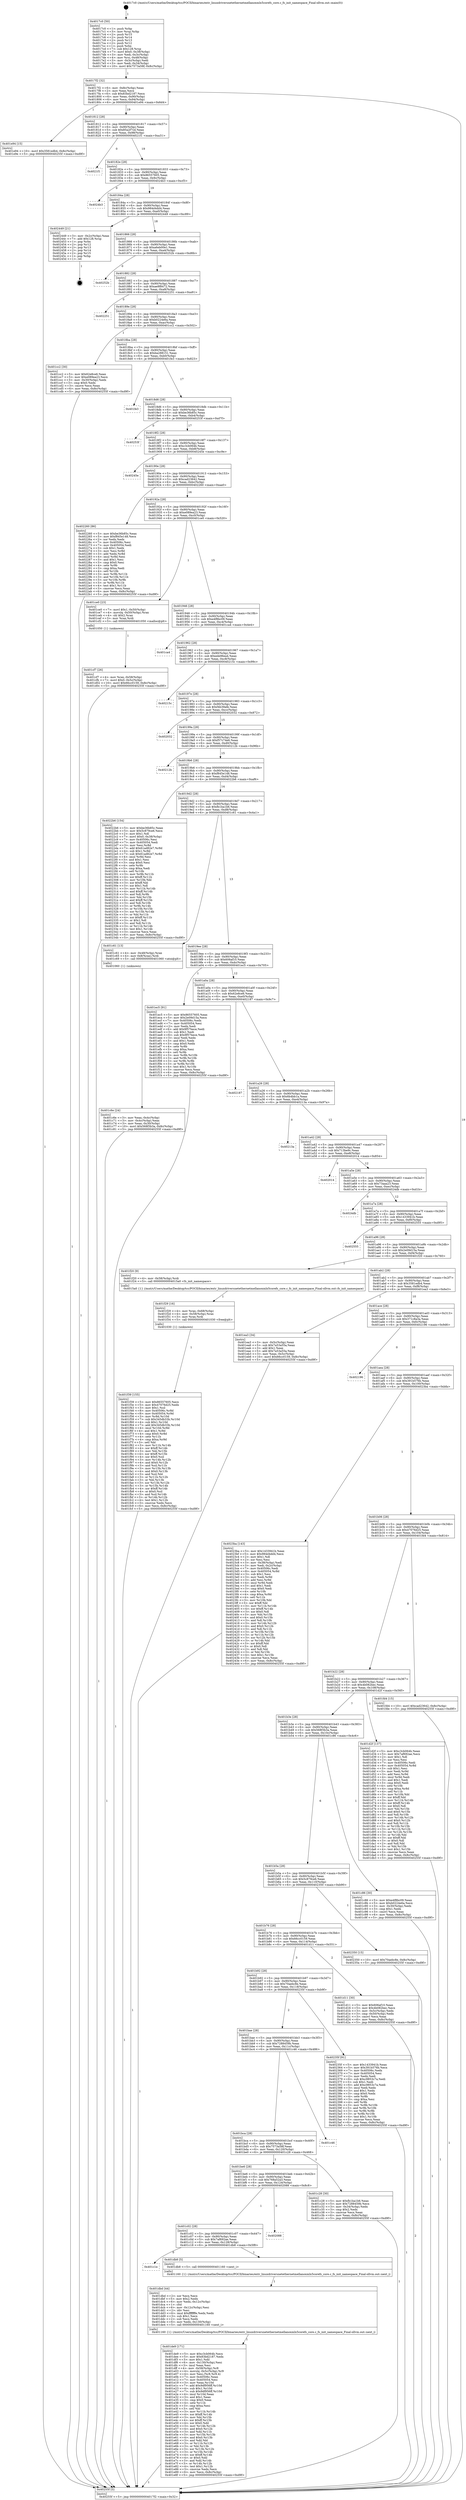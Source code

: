 digraph "0x4017c0" {
  label = "0x4017c0 (/mnt/c/Users/mathe/Desktop/tcc/POCII/binaries/extr_linuxdriversnetethernetmellanoxmlx5corefs_core.c_fs_init_namespace_Final-ollvm.out::main(0))"
  labelloc = "t"
  node[shape=record]

  Entry [label="",width=0.3,height=0.3,shape=circle,fillcolor=black,style=filled]
  "0x4017f2" [label="{
     0x4017f2 [32]\l
     | [instrs]\l
     &nbsp;&nbsp;0x4017f2 \<+6\>: mov -0x8c(%rbp),%eax\l
     &nbsp;&nbsp;0x4017f8 \<+2\>: mov %eax,%ecx\l
     &nbsp;&nbsp;0x4017fa \<+6\>: sub $0x83bd2187,%ecx\l
     &nbsp;&nbsp;0x401800 \<+6\>: mov %eax,-0x90(%rbp)\l
     &nbsp;&nbsp;0x401806 \<+6\>: mov %ecx,-0x94(%rbp)\l
     &nbsp;&nbsp;0x40180c \<+6\>: je 0000000000401e94 \<main+0x6d4\>\l
  }"]
  "0x401e94" [label="{
     0x401e94 [15]\l
     | [instrs]\l
     &nbsp;&nbsp;0x401e94 \<+10\>: movl $0x3581edb4,-0x8c(%rbp)\l
     &nbsp;&nbsp;0x401e9e \<+5\>: jmp 000000000040255f \<main+0xd9f\>\l
  }"]
  "0x401812" [label="{
     0x401812 [28]\l
     | [instrs]\l
     &nbsp;&nbsp;0x401812 \<+5\>: jmp 0000000000401817 \<main+0x57\>\l
     &nbsp;&nbsp;0x401817 \<+6\>: mov -0x90(%rbp),%eax\l
     &nbsp;&nbsp;0x40181d \<+5\>: sub $0x85a2f7cd,%eax\l
     &nbsp;&nbsp;0x401822 \<+6\>: mov %eax,-0x98(%rbp)\l
     &nbsp;&nbsp;0x401828 \<+6\>: je 00000000004021f1 \<main+0xa31\>\l
  }"]
  Exit [label="",width=0.3,height=0.3,shape=circle,fillcolor=black,style=filled,peripheries=2]
  "0x4021f1" [label="{
     0x4021f1\l
  }", style=dashed]
  "0x40182e" [label="{
     0x40182e [28]\l
     | [instrs]\l
     &nbsp;&nbsp;0x40182e \<+5\>: jmp 0000000000401833 \<main+0x73\>\l
     &nbsp;&nbsp;0x401833 \<+6\>: mov -0x90(%rbp),%eax\l
     &nbsp;&nbsp;0x401839 \<+5\>: sub $0x86557605,%eax\l
     &nbsp;&nbsp;0x40183e \<+6\>: mov %eax,-0x9c(%rbp)\l
     &nbsp;&nbsp;0x401844 \<+6\>: je 00000000004024b3 \<main+0xcf3\>\l
  }"]
  "0x401f39" [label="{
     0x401f39 [155]\l
     | [instrs]\l
     &nbsp;&nbsp;0x401f39 \<+5\>: mov $0x86557605,%ecx\l
     &nbsp;&nbsp;0x401f3e \<+5\>: mov $0x47076d25,%edx\l
     &nbsp;&nbsp;0x401f43 \<+3\>: mov $0x1,%sil\l
     &nbsp;&nbsp;0x401f46 \<+8\>: mov 0x40506c,%r8d\l
     &nbsp;&nbsp;0x401f4e \<+8\>: mov 0x405054,%r9d\l
     &nbsp;&nbsp;0x401f56 \<+3\>: mov %r8d,%r10d\l
     &nbsp;&nbsp;0x401f59 \<+7\>: sub $0x345db33b,%r10d\l
     &nbsp;&nbsp;0x401f60 \<+4\>: sub $0x1,%r10d\l
     &nbsp;&nbsp;0x401f64 \<+7\>: add $0x345db33b,%r10d\l
     &nbsp;&nbsp;0x401f6b \<+4\>: imul %r10d,%r8d\l
     &nbsp;&nbsp;0x401f6f \<+4\>: and $0x1,%r8d\l
     &nbsp;&nbsp;0x401f73 \<+4\>: cmp $0x0,%r8d\l
     &nbsp;&nbsp;0x401f77 \<+4\>: sete %r11b\l
     &nbsp;&nbsp;0x401f7b \<+4\>: cmp $0xa,%r9d\l
     &nbsp;&nbsp;0x401f7f \<+3\>: setl %bl\l
     &nbsp;&nbsp;0x401f82 \<+3\>: mov %r11b,%r14b\l
     &nbsp;&nbsp;0x401f85 \<+4\>: xor $0xff,%r14b\l
     &nbsp;&nbsp;0x401f89 \<+3\>: mov %bl,%r15b\l
     &nbsp;&nbsp;0x401f8c \<+4\>: xor $0xff,%r15b\l
     &nbsp;&nbsp;0x401f90 \<+4\>: xor $0x0,%sil\l
     &nbsp;&nbsp;0x401f94 \<+3\>: mov %r14b,%r12b\l
     &nbsp;&nbsp;0x401f97 \<+4\>: and $0x0,%r12b\l
     &nbsp;&nbsp;0x401f9b \<+3\>: and %sil,%r11b\l
     &nbsp;&nbsp;0x401f9e \<+3\>: mov %r15b,%r13b\l
     &nbsp;&nbsp;0x401fa1 \<+4\>: and $0x0,%r13b\l
     &nbsp;&nbsp;0x401fa5 \<+3\>: and %sil,%bl\l
     &nbsp;&nbsp;0x401fa8 \<+3\>: or %r11b,%r12b\l
     &nbsp;&nbsp;0x401fab \<+3\>: or %bl,%r13b\l
     &nbsp;&nbsp;0x401fae \<+3\>: xor %r13b,%r12b\l
     &nbsp;&nbsp;0x401fb1 \<+3\>: or %r15b,%r14b\l
     &nbsp;&nbsp;0x401fb4 \<+4\>: xor $0xff,%r14b\l
     &nbsp;&nbsp;0x401fb8 \<+4\>: or $0x0,%sil\l
     &nbsp;&nbsp;0x401fbc \<+3\>: and %sil,%r14b\l
     &nbsp;&nbsp;0x401fbf \<+3\>: or %r14b,%r12b\l
     &nbsp;&nbsp;0x401fc2 \<+4\>: test $0x1,%r12b\l
     &nbsp;&nbsp;0x401fc6 \<+3\>: cmovne %edx,%ecx\l
     &nbsp;&nbsp;0x401fc9 \<+6\>: mov %ecx,-0x8c(%rbp)\l
     &nbsp;&nbsp;0x401fcf \<+5\>: jmp 000000000040255f \<main+0xd9f\>\l
  }"]
  "0x4024b3" [label="{
     0x4024b3\l
  }", style=dashed]
  "0x40184a" [label="{
     0x40184a [28]\l
     | [instrs]\l
     &nbsp;&nbsp;0x40184a \<+5\>: jmp 000000000040184f \<main+0x8f\>\l
     &nbsp;&nbsp;0x40184f \<+6\>: mov -0x90(%rbp),%eax\l
     &nbsp;&nbsp;0x401855 \<+5\>: sub $0x984d4dd4,%eax\l
     &nbsp;&nbsp;0x40185a \<+6\>: mov %eax,-0xa0(%rbp)\l
     &nbsp;&nbsp;0x401860 \<+6\>: je 0000000000402449 \<main+0xc89\>\l
  }"]
  "0x401f29" [label="{
     0x401f29 [16]\l
     | [instrs]\l
     &nbsp;&nbsp;0x401f29 \<+4\>: mov %rax,-0x68(%rbp)\l
     &nbsp;&nbsp;0x401f2d \<+4\>: mov -0x58(%rbp),%rax\l
     &nbsp;&nbsp;0x401f31 \<+3\>: mov %rax,%rdi\l
     &nbsp;&nbsp;0x401f34 \<+5\>: call 0000000000401030 \<free@plt\>\l
     | [calls]\l
     &nbsp;&nbsp;0x401030 \{1\} (unknown)\l
  }"]
  "0x402449" [label="{
     0x402449 [21]\l
     | [instrs]\l
     &nbsp;&nbsp;0x402449 \<+3\>: mov -0x2c(%rbp),%eax\l
     &nbsp;&nbsp;0x40244c \<+7\>: add $0x128,%rsp\l
     &nbsp;&nbsp;0x402453 \<+1\>: pop %rbx\l
     &nbsp;&nbsp;0x402454 \<+2\>: pop %r12\l
     &nbsp;&nbsp;0x402456 \<+2\>: pop %r13\l
     &nbsp;&nbsp;0x402458 \<+2\>: pop %r14\l
     &nbsp;&nbsp;0x40245a \<+2\>: pop %r15\l
     &nbsp;&nbsp;0x40245c \<+1\>: pop %rbp\l
     &nbsp;&nbsp;0x40245d \<+1\>: ret\l
  }"]
  "0x401866" [label="{
     0x401866 [28]\l
     | [instrs]\l
     &nbsp;&nbsp;0x401866 \<+5\>: jmp 000000000040186b \<main+0xab\>\l
     &nbsp;&nbsp;0x40186b \<+6\>: mov -0x90(%rbp),%eax\l
     &nbsp;&nbsp;0x401871 \<+5\>: sub $0xa6eb00e1,%eax\l
     &nbsp;&nbsp;0x401876 \<+6\>: mov %eax,-0xa4(%rbp)\l
     &nbsp;&nbsp;0x40187c \<+6\>: je 000000000040252b \<main+0xd6b\>\l
  }"]
  "0x401de9" [label="{
     0x401de9 [171]\l
     | [instrs]\l
     &nbsp;&nbsp;0x401de9 \<+5\>: mov $0xc3cb064b,%ecx\l
     &nbsp;&nbsp;0x401dee \<+5\>: mov $0x83bd2187,%edx\l
     &nbsp;&nbsp;0x401df3 \<+3\>: mov $0x1,%dil\l
     &nbsp;&nbsp;0x401df6 \<+6\>: mov -0x130(%rbp),%esi\l
     &nbsp;&nbsp;0x401dfc \<+3\>: imul %eax,%esi\l
     &nbsp;&nbsp;0x401dff \<+4\>: mov -0x58(%rbp),%r8\l
     &nbsp;&nbsp;0x401e03 \<+4\>: movslq -0x5c(%rbp),%r9\l
     &nbsp;&nbsp;0x401e07 \<+4\>: mov %esi,(%r8,%r9,4)\l
     &nbsp;&nbsp;0x401e0b \<+7\>: mov 0x40506c,%eax\l
     &nbsp;&nbsp;0x401e12 \<+7\>: mov 0x405054,%esi\l
     &nbsp;&nbsp;0x401e19 \<+3\>: mov %eax,%r10d\l
     &nbsp;&nbsp;0x401e1c \<+7\>: add $0x9df956ff,%r10d\l
     &nbsp;&nbsp;0x401e23 \<+4\>: sub $0x1,%r10d\l
     &nbsp;&nbsp;0x401e27 \<+7\>: sub $0x9df956ff,%r10d\l
     &nbsp;&nbsp;0x401e2e \<+4\>: imul %r10d,%eax\l
     &nbsp;&nbsp;0x401e32 \<+3\>: and $0x1,%eax\l
     &nbsp;&nbsp;0x401e35 \<+3\>: cmp $0x0,%eax\l
     &nbsp;&nbsp;0x401e38 \<+4\>: sete %r11b\l
     &nbsp;&nbsp;0x401e3c \<+3\>: cmp $0xa,%esi\l
     &nbsp;&nbsp;0x401e3f \<+3\>: setl %bl\l
     &nbsp;&nbsp;0x401e42 \<+3\>: mov %r11b,%r14b\l
     &nbsp;&nbsp;0x401e45 \<+4\>: xor $0xff,%r14b\l
     &nbsp;&nbsp;0x401e49 \<+3\>: mov %bl,%r15b\l
     &nbsp;&nbsp;0x401e4c \<+4\>: xor $0xff,%r15b\l
     &nbsp;&nbsp;0x401e50 \<+4\>: xor $0x0,%dil\l
     &nbsp;&nbsp;0x401e54 \<+3\>: mov %r14b,%r12b\l
     &nbsp;&nbsp;0x401e57 \<+4\>: and $0x0,%r12b\l
     &nbsp;&nbsp;0x401e5b \<+3\>: and %dil,%r11b\l
     &nbsp;&nbsp;0x401e5e \<+3\>: mov %r15b,%r13b\l
     &nbsp;&nbsp;0x401e61 \<+4\>: and $0x0,%r13b\l
     &nbsp;&nbsp;0x401e65 \<+3\>: and %dil,%bl\l
     &nbsp;&nbsp;0x401e68 \<+3\>: or %r11b,%r12b\l
     &nbsp;&nbsp;0x401e6b \<+3\>: or %bl,%r13b\l
     &nbsp;&nbsp;0x401e6e \<+3\>: xor %r13b,%r12b\l
     &nbsp;&nbsp;0x401e71 \<+3\>: or %r15b,%r14b\l
     &nbsp;&nbsp;0x401e74 \<+4\>: xor $0xff,%r14b\l
     &nbsp;&nbsp;0x401e78 \<+4\>: or $0x0,%dil\l
     &nbsp;&nbsp;0x401e7c \<+3\>: and %dil,%r14b\l
     &nbsp;&nbsp;0x401e7f \<+3\>: or %r14b,%r12b\l
     &nbsp;&nbsp;0x401e82 \<+4\>: test $0x1,%r12b\l
     &nbsp;&nbsp;0x401e86 \<+3\>: cmovne %edx,%ecx\l
     &nbsp;&nbsp;0x401e89 \<+6\>: mov %ecx,-0x8c(%rbp)\l
     &nbsp;&nbsp;0x401e8f \<+5\>: jmp 000000000040255f \<main+0xd9f\>\l
  }"]
  "0x40252b" [label="{
     0x40252b\l
  }", style=dashed]
  "0x401882" [label="{
     0x401882 [28]\l
     | [instrs]\l
     &nbsp;&nbsp;0x401882 \<+5\>: jmp 0000000000401887 \<main+0xc7\>\l
     &nbsp;&nbsp;0x401887 \<+6\>: mov -0x90(%rbp),%eax\l
     &nbsp;&nbsp;0x40188d \<+5\>: sub $0xae9f8472,%eax\l
     &nbsp;&nbsp;0x401892 \<+6\>: mov %eax,-0xa8(%rbp)\l
     &nbsp;&nbsp;0x401898 \<+6\>: je 0000000000402251 \<main+0xa91\>\l
  }"]
  "0x401dbd" [label="{
     0x401dbd [44]\l
     | [instrs]\l
     &nbsp;&nbsp;0x401dbd \<+2\>: xor %ecx,%ecx\l
     &nbsp;&nbsp;0x401dbf \<+5\>: mov $0x2,%edx\l
     &nbsp;&nbsp;0x401dc4 \<+6\>: mov %edx,-0x12c(%rbp)\l
     &nbsp;&nbsp;0x401dca \<+1\>: cltd\l
     &nbsp;&nbsp;0x401dcb \<+6\>: mov -0x12c(%rbp),%esi\l
     &nbsp;&nbsp;0x401dd1 \<+2\>: idiv %esi\l
     &nbsp;&nbsp;0x401dd3 \<+6\>: imul $0xfffffffe,%edx,%edx\l
     &nbsp;&nbsp;0x401dd9 \<+3\>: sub $0x1,%ecx\l
     &nbsp;&nbsp;0x401ddc \<+2\>: sub %ecx,%edx\l
     &nbsp;&nbsp;0x401dde \<+6\>: mov %edx,-0x130(%rbp)\l
     &nbsp;&nbsp;0x401de4 \<+5\>: call 0000000000401160 \<next_i\>\l
     | [calls]\l
     &nbsp;&nbsp;0x401160 \{1\} (/mnt/c/Users/mathe/Desktop/tcc/POCII/binaries/extr_linuxdriversnetethernetmellanoxmlx5corefs_core.c_fs_init_namespace_Final-ollvm.out::next_i)\l
  }"]
  "0x402251" [label="{
     0x402251\l
  }", style=dashed]
  "0x40189e" [label="{
     0x40189e [28]\l
     | [instrs]\l
     &nbsp;&nbsp;0x40189e \<+5\>: jmp 00000000004018a3 \<main+0xe3\>\l
     &nbsp;&nbsp;0x4018a3 \<+6\>: mov -0x90(%rbp),%eax\l
     &nbsp;&nbsp;0x4018a9 \<+5\>: sub $0xb0224e6a,%eax\l
     &nbsp;&nbsp;0x4018ae \<+6\>: mov %eax,-0xac(%rbp)\l
     &nbsp;&nbsp;0x4018b4 \<+6\>: je 0000000000401cc2 \<main+0x502\>\l
  }"]
  "0x401c1e" [label="{
     0x401c1e\l
  }", style=dashed]
  "0x401cc2" [label="{
     0x401cc2 [30]\l
     | [instrs]\l
     &nbsp;&nbsp;0x401cc2 \<+5\>: mov $0x62e8ce6,%eax\l
     &nbsp;&nbsp;0x401cc7 \<+5\>: mov $0xe089ea23,%ecx\l
     &nbsp;&nbsp;0x401ccc \<+3\>: mov -0x30(%rbp),%edx\l
     &nbsp;&nbsp;0x401ccf \<+3\>: cmp $0x0,%edx\l
     &nbsp;&nbsp;0x401cd2 \<+3\>: cmove %ecx,%eax\l
     &nbsp;&nbsp;0x401cd5 \<+6\>: mov %eax,-0x8c(%rbp)\l
     &nbsp;&nbsp;0x401cdb \<+5\>: jmp 000000000040255f \<main+0xd9f\>\l
  }"]
  "0x4018ba" [label="{
     0x4018ba [28]\l
     | [instrs]\l
     &nbsp;&nbsp;0x4018ba \<+5\>: jmp 00000000004018bf \<main+0xff\>\l
     &nbsp;&nbsp;0x4018bf \<+6\>: mov -0x90(%rbp),%eax\l
     &nbsp;&nbsp;0x4018c5 \<+5\>: sub $0xba288151,%eax\l
     &nbsp;&nbsp;0x4018ca \<+6\>: mov %eax,-0xb0(%rbp)\l
     &nbsp;&nbsp;0x4018d0 \<+6\>: je 0000000000401fe3 \<main+0x823\>\l
  }"]
  "0x401db8" [label="{
     0x401db8 [5]\l
     | [instrs]\l
     &nbsp;&nbsp;0x401db8 \<+5\>: call 0000000000401160 \<next_i\>\l
     | [calls]\l
     &nbsp;&nbsp;0x401160 \{1\} (/mnt/c/Users/mathe/Desktop/tcc/POCII/binaries/extr_linuxdriversnetethernetmellanoxmlx5corefs_core.c_fs_init_namespace_Final-ollvm.out::next_i)\l
  }"]
  "0x401fe3" [label="{
     0x401fe3\l
  }", style=dashed]
  "0x4018d6" [label="{
     0x4018d6 [28]\l
     | [instrs]\l
     &nbsp;&nbsp;0x4018d6 \<+5\>: jmp 00000000004018db \<main+0x11b\>\l
     &nbsp;&nbsp;0x4018db \<+6\>: mov -0x90(%rbp),%eax\l
     &nbsp;&nbsp;0x4018e1 \<+5\>: sub $0xbe36b85c,%eax\l
     &nbsp;&nbsp;0x4018e6 \<+6\>: mov %eax,-0xb4(%rbp)\l
     &nbsp;&nbsp;0x4018ec \<+6\>: je 000000000040253f \<main+0xd7f\>\l
  }"]
  "0x401c02" [label="{
     0x401c02 [28]\l
     | [instrs]\l
     &nbsp;&nbsp;0x401c02 \<+5\>: jmp 0000000000401c07 \<main+0x447\>\l
     &nbsp;&nbsp;0x401c07 \<+6\>: mov -0x90(%rbp),%eax\l
     &nbsp;&nbsp;0x401c0d \<+5\>: sub $0x7af692ae,%eax\l
     &nbsp;&nbsp;0x401c12 \<+6\>: mov %eax,-0x128(%rbp)\l
     &nbsp;&nbsp;0x401c18 \<+6\>: je 0000000000401db8 \<main+0x5f8\>\l
  }"]
  "0x40253f" [label="{
     0x40253f\l
  }", style=dashed]
  "0x4018f2" [label="{
     0x4018f2 [28]\l
     | [instrs]\l
     &nbsp;&nbsp;0x4018f2 \<+5\>: jmp 00000000004018f7 \<main+0x137\>\l
     &nbsp;&nbsp;0x4018f7 \<+6\>: mov -0x90(%rbp),%eax\l
     &nbsp;&nbsp;0x4018fd \<+5\>: sub $0xc3cb064b,%eax\l
     &nbsp;&nbsp;0x401902 \<+6\>: mov %eax,-0xb8(%rbp)\l
     &nbsp;&nbsp;0x401908 \<+6\>: je 000000000040245e \<main+0xc9e\>\l
  }"]
  "0x402088" [label="{
     0x402088\l
  }", style=dashed]
  "0x40245e" [label="{
     0x40245e\l
  }", style=dashed]
  "0x40190e" [label="{
     0x40190e [28]\l
     | [instrs]\l
     &nbsp;&nbsp;0x40190e \<+5\>: jmp 0000000000401913 \<main+0x153\>\l
     &nbsp;&nbsp;0x401913 \<+6\>: mov -0x90(%rbp),%eax\l
     &nbsp;&nbsp;0x401919 \<+5\>: sub $0xcad23642,%eax\l
     &nbsp;&nbsp;0x40191e \<+6\>: mov %eax,-0xbc(%rbp)\l
     &nbsp;&nbsp;0x401924 \<+6\>: je 0000000000402260 \<main+0xaa0\>\l
  }"]
  "0x401cf7" [label="{
     0x401cf7 [26]\l
     | [instrs]\l
     &nbsp;&nbsp;0x401cf7 \<+4\>: mov %rax,-0x58(%rbp)\l
     &nbsp;&nbsp;0x401cfb \<+7\>: movl $0x0,-0x5c(%rbp)\l
     &nbsp;&nbsp;0x401d02 \<+10\>: movl $0x66cc0159,-0x8c(%rbp)\l
     &nbsp;&nbsp;0x401d0c \<+5\>: jmp 000000000040255f \<main+0xd9f\>\l
  }"]
  "0x402260" [label="{
     0x402260 [86]\l
     | [instrs]\l
     &nbsp;&nbsp;0x402260 \<+5\>: mov $0xbe36b85c,%eax\l
     &nbsp;&nbsp;0x402265 \<+5\>: mov $0xf845e148,%ecx\l
     &nbsp;&nbsp;0x40226a \<+2\>: xor %edx,%edx\l
     &nbsp;&nbsp;0x40226c \<+7\>: mov 0x40506c,%esi\l
     &nbsp;&nbsp;0x402273 \<+7\>: mov 0x405054,%edi\l
     &nbsp;&nbsp;0x40227a \<+3\>: sub $0x1,%edx\l
     &nbsp;&nbsp;0x40227d \<+3\>: mov %esi,%r8d\l
     &nbsp;&nbsp;0x402280 \<+3\>: add %edx,%r8d\l
     &nbsp;&nbsp;0x402283 \<+4\>: imul %r8d,%esi\l
     &nbsp;&nbsp;0x402287 \<+3\>: and $0x1,%esi\l
     &nbsp;&nbsp;0x40228a \<+3\>: cmp $0x0,%esi\l
     &nbsp;&nbsp;0x40228d \<+4\>: sete %r9b\l
     &nbsp;&nbsp;0x402291 \<+3\>: cmp $0xa,%edi\l
     &nbsp;&nbsp;0x402294 \<+4\>: setl %r10b\l
     &nbsp;&nbsp;0x402298 \<+3\>: mov %r9b,%r11b\l
     &nbsp;&nbsp;0x40229b \<+3\>: and %r10b,%r11b\l
     &nbsp;&nbsp;0x40229e \<+3\>: xor %r10b,%r9b\l
     &nbsp;&nbsp;0x4022a1 \<+3\>: or %r9b,%r11b\l
     &nbsp;&nbsp;0x4022a4 \<+4\>: test $0x1,%r11b\l
     &nbsp;&nbsp;0x4022a8 \<+3\>: cmovne %ecx,%eax\l
     &nbsp;&nbsp;0x4022ab \<+6\>: mov %eax,-0x8c(%rbp)\l
     &nbsp;&nbsp;0x4022b1 \<+5\>: jmp 000000000040255f \<main+0xd9f\>\l
  }"]
  "0x40192a" [label="{
     0x40192a [28]\l
     | [instrs]\l
     &nbsp;&nbsp;0x40192a \<+5\>: jmp 000000000040192f \<main+0x16f\>\l
     &nbsp;&nbsp;0x40192f \<+6\>: mov -0x90(%rbp),%eax\l
     &nbsp;&nbsp;0x401935 \<+5\>: sub $0xe089ea23,%eax\l
     &nbsp;&nbsp;0x40193a \<+6\>: mov %eax,-0xc0(%rbp)\l
     &nbsp;&nbsp;0x401940 \<+6\>: je 0000000000401ce0 \<main+0x520\>\l
  }"]
  "0x401c6e" [label="{
     0x401c6e [24]\l
     | [instrs]\l
     &nbsp;&nbsp;0x401c6e \<+3\>: mov %eax,-0x4c(%rbp)\l
     &nbsp;&nbsp;0x401c71 \<+3\>: mov -0x4c(%rbp),%eax\l
     &nbsp;&nbsp;0x401c74 \<+3\>: mov %eax,-0x30(%rbp)\l
     &nbsp;&nbsp;0x401c77 \<+10\>: movl $0x568f3b3a,-0x8c(%rbp)\l
     &nbsp;&nbsp;0x401c81 \<+5\>: jmp 000000000040255f \<main+0xd9f\>\l
  }"]
  "0x401ce0" [label="{
     0x401ce0 [23]\l
     | [instrs]\l
     &nbsp;&nbsp;0x401ce0 \<+7\>: movl $0x1,-0x50(%rbp)\l
     &nbsp;&nbsp;0x401ce7 \<+4\>: movslq -0x50(%rbp),%rax\l
     &nbsp;&nbsp;0x401ceb \<+4\>: shl $0x2,%rax\l
     &nbsp;&nbsp;0x401cef \<+3\>: mov %rax,%rdi\l
     &nbsp;&nbsp;0x401cf2 \<+5\>: call 0000000000401050 \<malloc@plt\>\l
     | [calls]\l
     &nbsp;&nbsp;0x401050 \{1\} (unknown)\l
  }"]
  "0x401946" [label="{
     0x401946 [28]\l
     | [instrs]\l
     &nbsp;&nbsp;0x401946 \<+5\>: jmp 000000000040194b \<main+0x18b\>\l
     &nbsp;&nbsp;0x40194b \<+6\>: mov -0x90(%rbp),%eax\l
     &nbsp;&nbsp;0x401951 \<+5\>: sub $0xe4f8bc09,%eax\l
     &nbsp;&nbsp;0x401956 \<+6\>: mov %eax,-0xc4(%rbp)\l
     &nbsp;&nbsp;0x40195c \<+6\>: je 0000000000401ca4 \<main+0x4e4\>\l
  }"]
  "0x4017c0" [label="{
     0x4017c0 [50]\l
     | [instrs]\l
     &nbsp;&nbsp;0x4017c0 \<+1\>: push %rbp\l
     &nbsp;&nbsp;0x4017c1 \<+3\>: mov %rsp,%rbp\l
     &nbsp;&nbsp;0x4017c4 \<+2\>: push %r15\l
     &nbsp;&nbsp;0x4017c6 \<+2\>: push %r14\l
     &nbsp;&nbsp;0x4017c8 \<+2\>: push %r13\l
     &nbsp;&nbsp;0x4017ca \<+2\>: push %r12\l
     &nbsp;&nbsp;0x4017cc \<+1\>: push %rbx\l
     &nbsp;&nbsp;0x4017cd \<+7\>: sub $0x128,%rsp\l
     &nbsp;&nbsp;0x4017d4 \<+7\>: movl $0x0,-0x38(%rbp)\l
     &nbsp;&nbsp;0x4017db \<+3\>: mov %edi,-0x3c(%rbp)\l
     &nbsp;&nbsp;0x4017de \<+4\>: mov %rsi,-0x48(%rbp)\l
     &nbsp;&nbsp;0x4017e2 \<+3\>: mov -0x3c(%rbp),%edi\l
     &nbsp;&nbsp;0x4017e5 \<+3\>: mov %edi,-0x34(%rbp)\l
     &nbsp;&nbsp;0x4017e8 \<+10\>: movl $0x7573a58f,-0x8c(%rbp)\l
  }"]
  "0x401ca4" [label="{
     0x401ca4\l
  }", style=dashed]
  "0x401962" [label="{
     0x401962 [28]\l
     | [instrs]\l
     &nbsp;&nbsp;0x401962 \<+5\>: jmp 0000000000401967 \<main+0x1a7\>\l
     &nbsp;&nbsp;0x401967 \<+6\>: mov -0x90(%rbp),%eax\l
     &nbsp;&nbsp;0x40196d \<+5\>: sub $0xede96ea4,%eax\l
     &nbsp;&nbsp;0x401972 \<+6\>: mov %eax,-0xc8(%rbp)\l
     &nbsp;&nbsp;0x401978 \<+6\>: je 000000000040215c \<main+0x99c\>\l
  }"]
  "0x40255f" [label="{
     0x40255f [5]\l
     | [instrs]\l
     &nbsp;&nbsp;0x40255f \<+5\>: jmp 00000000004017f2 \<main+0x32\>\l
  }"]
  "0x40215c" [label="{
     0x40215c\l
  }", style=dashed]
  "0x40197e" [label="{
     0x40197e [28]\l
     | [instrs]\l
     &nbsp;&nbsp;0x40197e \<+5\>: jmp 0000000000401983 \<main+0x1c3\>\l
     &nbsp;&nbsp;0x401983 \<+6\>: mov -0x90(%rbp),%eax\l
     &nbsp;&nbsp;0x401989 \<+5\>: sub $0xf4b39afe,%eax\l
     &nbsp;&nbsp;0x40198e \<+6\>: mov %eax,-0xcc(%rbp)\l
     &nbsp;&nbsp;0x401994 \<+6\>: je 0000000000402032 \<main+0x872\>\l
  }"]
  "0x401be6" [label="{
     0x401be6 [28]\l
     | [instrs]\l
     &nbsp;&nbsp;0x401be6 \<+5\>: jmp 0000000000401beb \<main+0x42b\>\l
     &nbsp;&nbsp;0x401beb \<+6\>: mov -0x90(%rbp),%eax\l
     &nbsp;&nbsp;0x401bf1 \<+5\>: sub $0x768a52a3,%eax\l
     &nbsp;&nbsp;0x401bf6 \<+6\>: mov %eax,-0x124(%rbp)\l
     &nbsp;&nbsp;0x401bfc \<+6\>: je 0000000000402088 \<main+0x8c8\>\l
  }"]
  "0x402032" [label="{
     0x402032\l
  }", style=dashed]
  "0x40199a" [label="{
     0x40199a [28]\l
     | [instrs]\l
     &nbsp;&nbsp;0x40199a \<+5\>: jmp 000000000040199f \<main+0x1df\>\l
     &nbsp;&nbsp;0x40199f \<+6\>: mov -0x90(%rbp),%eax\l
     &nbsp;&nbsp;0x4019a5 \<+5\>: sub $0xf57c74e6,%eax\l
     &nbsp;&nbsp;0x4019aa \<+6\>: mov %eax,-0xd0(%rbp)\l
     &nbsp;&nbsp;0x4019b0 \<+6\>: je 000000000040212b \<main+0x96b\>\l
  }"]
  "0x401c28" [label="{
     0x401c28 [30]\l
     | [instrs]\l
     &nbsp;&nbsp;0x401c28 \<+5\>: mov $0xfb1ba1b6,%eax\l
     &nbsp;&nbsp;0x401c2d \<+5\>: mov $0x7288459b,%ecx\l
     &nbsp;&nbsp;0x401c32 \<+3\>: mov -0x34(%rbp),%edx\l
     &nbsp;&nbsp;0x401c35 \<+3\>: cmp $0x2,%edx\l
     &nbsp;&nbsp;0x401c38 \<+3\>: cmovne %ecx,%eax\l
     &nbsp;&nbsp;0x401c3b \<+6\>: mov %eax,-0x8c(%rbp)\l
     &nbsp;&nbsp;0x401c41 \<+5\>: jmp 000000000040255f \<main+0xd9f\>\l
  }"]
  "0x40212b" [label="{
     0x40212b\l
  }", style=dashed]
  "0x4019b6" [label="{
     0x4019b6 [28]\l
     | [instrs]\l
     &nbsp;&nbsp;0x4019b6 \<+5\>: jmp 00000000004019bb \<main+0x1fb\>\l
     &nbsp;&nbsp;0x4019bb \<+6\>: mov -0x90(%rbp),%eax\l
     &nbsp;&nbsp;0x4019c1 \<+5\>: sub $0xf845e148,%eax\l
     &nbsp;&nbsp;0x4019c6 \<+6\>: mov %eax,-0xd4(%rbp)\l
     &nbsp;&nbsp;0x4019cc \<+6\>: je 00000000004022b6 \<main+0xaf6\>\l
  }"]
  "0x401bca" [label="{
     0x401bca [28]\l
     | [instrs]\l
     &nbsp;&nbsp;0x401bca \<+5\>: jmp 0000000000401bcf \<main+0x40f\>\l
     &nbsp;&nbsp;0x401bcf \<+6\>: mov -0x90(%rbp),%eax\l
     &nbsp;&nbsp;0x401bd5 \<+5\>: sub $0x7573a58f,%eax\l
     &nbsp;&nbsp;0x401bda \<+6\>: mov %eax,-0x120(%rbp)\l
     &nbsp;&nbsp;0x401be0 \<+6\>: je 0000000000401c28 \<main+0x468\>\l
  }"]
  "0x4022b6" [label="{
     0x4022b6 [154]\l
     | [instrs]\l
     &nbsp;&nbsp;0x4022b6 \<+5\>: mov $0xbe36b85c,%eax\l
     &nbsp;&nbsp;0x4022bb \<+5\>: mov $0x5c879ce6,%ecx\l
     &nbsp;&nbsp;0x4022c0 \<+2\>: mov $0x1,%dl\l
     &nbsp;&nbsp;0x4022c2 \<+7\>: movl $0x0,-0x38(%rbp)\l
     &nbsp;&nbsp;0x4022c9 \<+7\>: mov 0x40506c,%esi\l
     &nbsp;&nbsp;0x4022d0 \<+7\>: mov 0x405054,%edi\l
     &nbsp;&nbsp;0x4022d7 \<+3\>: mov %esi,%r8d\l
     &nbsp;&nbsp;0x4022da \<+7\>: add $0x61ad82e7,%r8d\l
     &nbsp;&nbsp;0x4022e1 \<+4\>: sub $0x1,%r8d\l
     &nbsp;&nbsp;0x4022e5 \<+7\>: sub $0x61ad82e7,%r8d\l
     &nbsp;&nbsp;0x4022ec \<+4\>: imul %r8d,%esi\l
     &nbsp;&nbsp;0x4022f0 \<+3\>: and $0x1,%esi\l
     &nbsp;&nbsp;0x4022f3 \<+3\>: cmp $0x0,%esi\l
     &nbsp;&nbsp;0x4022f6 \<+4\>: sete %r9b\l
     &nbsp;&nbsp;0x4022fa \<+3\>: cmp $0xa,%edi\l
     &nbsp;&nbsp;0x4022fd \<+4\>: setl %r10b\l
     &nbsp;&nbsp;0x402301 \<+3\>: mov %r9b,%r11b\l
     &nbsp;&nbsp;0x402304 \<+4\>: xor $0xff,%r11b\l
     &nbsp;&nbsp;0x402308 \<+3\>: mov %r10b,%bl\l
     &nbsp;&nbsp;0x40230b \<+3\>: xor $0xff,%bl\l
     &nbsp;&nbsp;0x40230e \<+3\>: xor $0x1,%dl\l
     &nbsp;&nbsp;0x402311 \<+3\>: mov %r11b,%r14b\l
     &nbsp;&nbsp;0x402314 \<+4\>: and $0xff,%r14b\l
     &nbsp;&nbsp;0x402318 \<+3\>: and %dl,%r9b\l
     &nbsp;&nbsp;0x40231b \<+3\>: mov %bl,%r15b\l
     &nbsp;&nbsp;0x40231e \<+4\>: and $0xff,%r15b\l
     &nbsp;&nbsp;0x402322 \<+3\>: and %dl,%r10b\l
     &nbsp;&nbsp;0x402325 \<+3\>: or %r9b,%r14b\l
     &nbsp;&nbsp;0x402328 \<+3\>: or %r10b,%r15b\l
     &nbsp;&nbsp;0x40232b \<+3\>: xor %r15b,%r14b\l
     &nbsp;&nbsp;0x40232e \<+3\>: or %bl,%r11b\l
     &nbsp;&nbsp;0x402331 \<+4\>: xor $0xff,%r11b\l
     &nbsp;&nbsp;0x402335 \<+3\>: or $0x1,%dl\l
     &nbsp;&nbsp;0x402338 \<+3\>: and %dl,%r11b\l
     &nbsp;&nbsp;0x40233b \<+3\>: or %r11b,%r14b\l
     &nbsp;&nbsp;0x40233e \<+4\>: test $0x1,%r14b\l
     &nbsp;&nbsp;0x402342 \<+3\>: cmovne %ecx,%eax\l
     &nbsp;&nbsp;0x402345 \<+6\>: mov %eax,-0x8c(%rbp)\l
     &nbsp;&nbsp;0x40234b \<+5\>: jmp 000000000040255f \<main+0xd9f\>\l
  }"]
  "0x4019d2" [label="{
     0x4019d2 [28]\l
     | [instrs]\l
     &nbsp;&nbsp;0x4019d2 \<+5\>: jmp 00000000004019d7 \<main+0x217\>\l
     &nbsp;&nbsp;0x4019d7 \<+6\>: mov -0x90(%rbp),%eax\l
     &nbsp;&nbsp;0x4019dd \<+5\>: sub $0xfb1ba1b6,%eax\l
     &nbsp;&nbsp;0x4019e2 \<+6\>: mov %eax,-0xd8(%rbp)\l
     &nbsp;&nbsp;0x4019e8 \<+6\>: je 0000000000401c61 \<main+0x4a1\>\l
  }"]
  "0x401c46" [label="{
     0x401c46\l
  }", style=dashed]
  "0x401c61" [label="{
     0x401c61 [13]\l
     | [instrs]\l
     &nbsp;&nbsp;0x401c61 \<+4\>: mov -0x48(%rbp),%rax\l
     &nbsp;&nbsp;0x401c65 \<+4\>: mov 0x8(%rax),%rdi\l
     &nbsp;&nbsp;0x401c69 \<+5\>: call 0000000000401060 \<atoi@plt\>\l
     | [calls]\l
     &nbsp;&nbsp;0x401060 \{1\} (unknown)\l
  }"]
  "0x4019ee" [label="{
     0x4019ee [28]\l
     | [instrs]\l
     &nbsp;&nbsp;0x4019ee \<+5\>: jmp 00000000004019f3 \<main+0x233\>\l
     &nbsp;&nbsp;0x4019f3 \<+6\>: mov -0x90(%rbp),%eax\l
     &nbsp;&nbsp;0x4019f9 \<+5\>: sub $0x606af10,%eax\l
     &nbsp;&nbsp;0x4019fe \<+6\>: mov %eax,-0xdc(%rbp)\l
     &nbsp;&nbsp;0x401a04 \<+6\>: je 0000000000401ec5 \<main+0x705\>\l
  }"]
  "0x401bae" [label="{
     0x401bae [28]\l
     | [instrs]\l
     &nbsp;&nbsp;0x401bae \<+5\>: jmp 0000000000401bb3 \<main+0x3f3\>\l
     &nbsp;&nbsp;0x401bb3 \<+6\>: mov -0x90(%rbp),%eax\l
     &nbsp;&nbsp;0x401bb9 \<+5\>: sub $0x7288459b,%eax\l
     &nbsp;&nbsp;0x401bbe \<+6\>: mov %eax,-0x11c(%rbp)\l
     &nbsp;&nbsp;0x401bc4 \<+6\>: je 0000000000401c46 \<main+0x486\>\l
  }"]
  "0x401ec5" [label="{
     0x401ec5 [91]\l
     | [instrs]\l
     &nbsp;&nbsp;0x401ec5 \<+5\>: mov $0x86557605,%eax\l
     &nbsp;&nbsp;0x401eca \<+5\>: mov $0x2e09d15a,%ecx\l
     &nbsp;&nbsp;0x401ecf \<+7\>: mov 0x40506c,%edx\l
     &nbsp;&nbsp;0x401ed6 \<+7\>: mov 0x405054,%esi\l
     &nbsp;&nbsp;0x401edd \<+2\>: mov %edx,%edi\l
     &nbsp;&nbsp;0x401edf \<+6\>: add $0x9f57bece,%edi\l
     &nbsp;&nbsp;0x401ee5 \<+3\>: sub $0x1,%edi\l
     &nbsp;&nbsp;0x401ee8 \<+6\>: sub $0x9f57bece,%edi\l
     &nbsp;&nbsp;0x401eee \<+3\>: imul %edi,%edx\l
     &nbsp;&nbsp;0x401ef1 \<+3\>: and $0x1,%edx\l
     &nbsp;&nbsp;0x401ef4 \<+3\>: cmp $0x0,%edx\l
     &nbsp;&nbsp;0x401ef7 \<+4\>: sete %r8b\l
     &nbsp;&nbsp;0x401efb \<+3\>: cmp $0xa,%esi\l
     &nbsp;&nbsp;0x401efe \<+4\>: setl %r9b\l
     &nbsp;&nbsp;0x401f02 \<+3\>: mov %r8b,%r10b\l
     &nbsp;&nbsp;0x401f05 \<+3\>: and %r9b,%r10b\l
     &nbsp;&nbsp;0x401f08 \<+3\>: xor %r9b,%r8b\l
     &nbsp;&nbsp;0x401f0b \<+3\>: or %r8b,%r10b\l
     &nbsp;&nbsp;0x401f0e \<+4\>: test $0x1,%r10b\l
     &nbsp;&nbsp;0x401f12 \<+3\>: cmovne %ecx,%eax\l
     &nbsp;&nbsp;0x401f15 \<+6\>: mov %eax,-0x8c(%rbp)\l
     &nbsp;&nbsp;0x401f1b \<+5\>: jmp 000000000040255f \<main+0xd9f\>\l
  }"]
  "0x401a0a" [label="{
     0x401a0a [28]\l
     | [instrs]\l
     &nbsp;&nbsp;0x401a0a \<+5\>: jmp 0000000000401a0f \<main+0x24f\>\l
     &nbsp;&nbsp;0x401a0f \<+6\>: mov -0x90(%rbp),%eax\l
     &nbsp;&nbsp;0x401a15 \<+5\>: sub $0x62e8ce6,%eax\l
     &nbsp;&nbsp;0x401a1a \<+6\>: mov %eax,-0xe0(%rbp)\l
     &nbsp;&nbsp;0x401a20 \<+6\>: je 0000000000402187 \<main+0x9c7\>\l
  }"]
  "0x40235f" [label="{
     0x40235f [91]\l
     | [instrs]\l
     &nbsp;&nbsp;0x40235f \<+5\>: mov $0x1433941b,%eax\l
     &nbsp;&nbsp;0x402364 \<+5\>: mov $0x391b576b,%ecx\l
     &nbsp;&nbsp;0x402369 \<+7\>: mov 0x40506c,%edx\l
     &nbsp;&nbsp;0x402370 \<+7\>: mov 0x405054,%esi\l
     &nbsp;&nbsp;0x402377 \<+2\>: mov %edx,%edi\l
     &nbsp;&nbsp;0x402379 \<+6\>: sub $0xc9853c7a,%edi\l
     &nbsp;&nbsp;0x40237f \<+3\>: sub $0x1,%edi\l
     &nbsp;&nbsp;0x402382 \<+6\>: add $0xc9853c7a,%edi\l
     &nbsp;&nbsp;0x402388 \<+3\>: imul %edi,%edx\l
     &nbsp;&nbsp;0x40238b \<+3\>: and $0x1,%edx\l
     &nbsp;&nbsp;0x40238e \<+3\>: cmp $0x0,%edx\l
     &nbsp;&nbsp;0x402391 \<+4\>: sete %r8b\l
     &nbsp;&nbsp;0x402395 \<+3\>: cmp $0xa,%esi\l
     &nbsp;&nbsp;0x402398 \<+4\>: setl %r9b\l
     &nbsp;&nbsp;0x40239c \<+3\>: mov %r8b,%r10b\l
     &nbsp;&nbsp;0x40239f \<+3\>: and %r9b,%r10b\l
     &nbsp;&nbsp;0x4023a2 \<+3\>: xor %r9b,%r8b\l
     &nbsp;&nbsp;0x4023a5 \<+3\>: or %r8b,%r10b\l
     &nbsp;&nbsp;0x4023a8 \<+4\>: test $0x1,%r10b\l
     &nbsp;&nbsp;0x4023ac \<+3\>: cmovne %ecx,%eax\l
     &nbsp;&nbsp;0x4023af \<+6\>: mov %eax,-0x8c(%rbp)\l
     &nbsp;&nbsp;0x4023b5 \<+5\>: jmp 000000000040255f \<main+0xd9f\>\l
  }"]
  "0x402187" [label="{
     0x402187\l
  }", style=dashed]
  "0x401a26" [label="{
     0x401a26 [28]\l
     | [instrs]\l
     &nbsp;&nbsp;0x401a26 \<+5\>: jmp 0000000000401a2b \<main+0x26b\>\l
     &nbsp;&nbsp;0x401a2b \<+6\>: mov -0x90(%rbp),%eax\l
     &nbsp;&nbsp;0x401a31 \<+5\>: sub $0x6b4bb1a,%eax\l
     &nbsp;&nbsp;0x401a36 \<+6\>: mov %eax,-0xe4(%rbp)\l
     &nbsp;&nbsp;0x401a3c \<+6\>: je 000000000040213a \<main+0x97a\>\l
  }"]
  "0x401b92" [label="{
     0x401b92 [28]\l
     | [instrs]\l
     &nbsp;&nbsp;0x401b92 \<+5\>: jmp 0000000000401b97 \<main+0x3d7\>\l
     &nbsp;&nbsp;0x401b97 \<+6\>: mov -0x90(%rbp),%eax\l
     &nbsp;&nbsp;0x401b9d \<+5\>: sub $0x70aebc8e,%eax\l
     &nbsp;&nbsp;0x401ba2 \<+6\>: mov %eax,-0x118(%rbp)\l
     &nbsp;&nbsp;0x401ba8 \<+6\>: je 000000000040235f \<main+0xb9f\>\l
  }"]
  "0x40213a" [label="{
     0x40213a\l
  }", style=dashed]
  "0x401a42" [label="{
     0x401a42 [28]\l
     | [instrs]\l
     &nbsp;&nbsp;0x401a42 \<+5\>: jmp 0000000000401a47 \<main+0x287\>\l
     &nbsp;&nbsp;0x401a47 \<+6\>: mov -0x90(%rbp),%eax\l
     &nbsp;&nbsp;0x401a4d \<+5\>: sub $0x713be9c,%eax\l
     &nbsp;&nbsp;0x401a52 \<+6\>: mov %eax,-0xe8(%rbp)\l
     &nbsp;&nbsp;0x401a58 \<+6\>: je 0000000000402014 \<main+0x854\>\l
  }"]
  "0x401d11" [label="{
     0x401d11 [30]\l
     | [instrs]\l
     &nbsp;&nbsp;0x401d11 \<+5\>: mov $0x606af10,%eax\l
     &nbsp;&nbsp;0x401d16 \<+5\>: mov $0x4b082bec,%ecx\l
     &nbsp;&nbsp;0x401d1b \<+3\>: mov -0x5c(%rbp),%edx\l
     &nbsp;&nbsp;0x401d1e \<+3\>: cmp -0x50(%rbp),%edx\l
     &nbsp;&nbsp;0x401d21 \<+3\>: cmovl %ecx,%eax\l
     &nbsp;&nbsp;0x401d24 \<+6\>: mov %eax,-0x8c(%rbp)\l
     &nbsp;&nbsp;0x401d2a \<+5\>: jmp 000000000040255f \<main+0xd9f\>\l
  }"]
  "0x402014" [label="{
     0x402014\l
  }", style=dashed]
  "0x401a5e" [label="{
     0x401a5e [28]\l
     | [instrs]\l
     &nbsp;&nbsp;0x401a5e \<+5\>: jmp 0000000000401a63 \<main+0x2a3\>\l
     &nbsp;&nbsp;0x401a63 \<+6\>: mov -0x90(%rbp),%eax\l
     &nbsp;&nbsp;0x401a69 \<+5\>: sub $0x73aaa23,%eax\l
     &nbsp;&nbsp;0x401a6e \<+6\>: mov %eax,-0xec(%rbp)\l
     &nbsp;&nbsp;0x401a74 \<+6\>: je 00000000004024db \<main+0xd1b\>\l
  }"]
  "0x401b76" [label="{
     0x401b76 [28]\l
     | [instrs]\l
     &nbsp;&nbsp;0x401b76 \<+5\>: jmp 0000000000401b7b \<main+0x3bb\>\l
     &nbsp;&nbsp;0x401b7b \<+6\>: mov -0x90(%rbp),%eax\l
     &nbsp;&nbsp;0x401b81 \<+5\>: sub $0x66cc0159,%eax\l
     &nbsp;&nbsp;0x401b86 \<+6\>: mov %eax,-0x114(%rbp)\l
     &nbsp;&nbsp;0x401b8c \<+6\>: je 0000000000401d11 \<main+0x551\>\l
  }"]
  "0x4024db" [label="{
     0x4024db\l
  }", style=dashed]
  "0x401a7a" [label="{
     0x401a7a [28]\l
     | [instrs]\l
     &nbsp;&nbsp;0x401a7a \<+5\>: jmp 0000000000401a7f \<main+0x2bf\>\l
     &nbsp;&nbsp;0x401a7f \<+6\>: mov -0x90(%rbp),%eax\l
     &nbsp;&nbsp;0x401a85 \<+5\>: sub $0x1433941b,%eax\l
     &nbsp;&nbsp;0x401a8a \<+6\>: mov %eax,-0xf0(%rbp)\l
     &nbsp;&nbsp;0x401a90 \<+6\>: je 0000000000402555 \<main+0xd95\>\l
  }"]
  "0x402350" [label="{
     0x402350 [15]\l
     | [instrs]\l
     &nbsp;&nbsp;0x402350 \<+10\>: movl $0x70aebc8e,-0x8c(%rbp)\l
     &nbsp;&nbsp;0x40235a \<+5\>: jmp 000000000040255f \<main+0xd9f\>\l
  }"]
  "0x402555" [label="{
     0x402555\l
  }", style=dashed]
  "0x401a96" [label="{
     0x401a96 [28]\l
     | [instrs]\l
     &nbsp;&nbsp;0x401a96 \<+5\>: jmp 0000000000401a9b \<main+0x2db\>\l
     &nbsp;&nbsp;0x401a9b \<+6\>: mov -0x90(%rbp),%eax\l
     &nbsp;&nbsp;0x401aa1 \<+5\>: sub $0x2e09d15a,%eax\l
     &nbsp;&nbsp;0x401aa6 \<+6\>: mov %eax,-0xf4(%rbp)\l
     &nbsp;&nbsp;0x401aac \<+6\>: je 0000000000401f20 \<main+0x760\>\l
  }"]
  "0x401b5a" [label="{
     0x401b5a [28]\l
     | [instrs]\l
     &nbsp;&nbsp;0x401b5a \<+5\>: jmp 0000000000401b5f \<main+0x39f\>\l
     &nbsp;&nbsp;0x401b5f \<+6\>: mov -0x90(%rbp),%eax\l
     &nbsp;&nbsp;0x401b65 \<+5\>: sub $0x5c879ce6,%eax\l
     &nbsp;&nbsp;0x401b6a \<+6\>: mov %eax,-0x110(%rbp)\l
     &nbsp;&nbsp;0x401b70 \<+6\>: je 0000000000402350 \<main+0xb90\>\l
  }"]
  "0x401f20" [label="{
     0x401f20 [9]\l
     | [instrs]\l
     &nbsp;&nbsp;0x401f20 \<+4\>: mov -0x58(%rbp),%rdi\l
     &nbsp;&nbsp;0x401f24 \<+5\>: call 00000000004015a0 \<fs_init_namespace\>\l
     | [calls]\l
     &nbsp;&nbsp;0x4015a0 \{1\} (/mnt/c/Users/mathe/Desktop/tcc/POCII/binaries/extr_linuxdriversnetethernetmellanoxmlx5corefs_core.c_fs_init_namespace_Final-ollvm.out::fs_init_namespace)\l
  }"]
  "0x401ab2" [label="{
     0x401ab2 [28]\l
     | [instrs]\l
     &nbsp;&nbsp;0x401ab2 \<+5\>: jmp 0000000000401ab7 \<main+0x2f7\>\l
     &nbsp;&nbsp;0x401ab7 \<+6\>: mov -0x90(%rbp),%eax\l
     &nbsp;&nbsp;0x401abd \<+5\>: sub $0x3581edb4,%eax\l
     &nbsp;&nbsp;0x401ac2 \<+6\>: mov %eax,-0xf8(%rbp)\l
     &nbsp;&nbsp;0x401ac8 \<+6\>: je 0000000000401ea3 \<main+0x6e3\>\l
  }"]
  "0x401c86" [label="{
     0x401c86 [30]\l
     | [instrs]\l
     &nbsp;&nbsp;0x401c86 \<+5\>: mov $0xe4f8bc09,%eax\l
     &nbsp;&nbsp;0x401c8b \<+5\>: mov $0xb0224e6a,%ecx\l
     &nbsp;&nbsp;0x401c90 \<+3\>: mov -0x30(%rbp),%edx\l
     &nbsp;&nbsp;0x401c93 \<+3\>: cmp $0x1,%edx\l
     &nbsp;&nbsp;0x401c96 \<+3\>: cmovl %ecx,%eax\l
     &nbsp;&nbsp;0x401c99 \<+6\>: mov %eax,-0x8c(%rbp)\l
     &nbsp;&nbsp;0x401c9f \<+5\>: jmp 000000000040255f \<main+0xd9f\>\l
  }"]
  "0x401ea3" [label="{
     0x401ea3 [34]\l
     | [instrs]\l
     &nbsp;&nbsp;0x401ea3 \<+3\>: mov -0x5c(%rbp),%eax\l
     &nbsp;&nbsp;0x401ea6 \<+5\>: sub $0x7a53a55a,%eax\l
     &nbsp;&nbsp;0x401eab \<+3\>: add $0x1,%eax\l
     &nbsp;&nbsp;0x401eae \<+5\>: add $0x7a53a55a,%eax\l
     &nbsp;&nbsp;0x401eb3 \<+3\>: mov %eax,-0x5c(%rbp)\l
     &nbsp;&nbsp;0x401eb6 \<+10\>: movl $0x66cc0159,-0x8c(%rbp)\l
     &nbsp;&nbsp;0x401ec0 \<+5\>: jmp 000000000040255f \<main+0xd9f\>\l
  }"]
  "0x401ace" [label="{
     0x401ace [28]\l
     | [instrs]\l
     &nbsp;&nbsp;0x401ace \<+5\>: jmp 0000000000401ad3 \<main+0x313\>\l
     &nbsp;&nbsp;0x401ad3 \<+6\>: mov -0x90(%rbp),%eax\l
     &nbsp;&nbsp;0x401ad9 \<+5\>: sub $0x371c8a3a,%eax\l
     &nbsp;&nbsp;0x401ade \<+6\>: mov %eax,-0xfc(%rbp)\l
     &nbsp;&nbsp;0x401ae4 \<+6\>: je 0000000000402196 \<main+0x9d6\>\l
  }"]
  "0x401b3e" [label="{
     0x401b3e [28]\l
     | [instrs]\l
     &nbsp;&nbsp;0x401b3e \<+5\>: jmp 0000000000401b43 \<main+0x383\>\l
     &nbsp;&nbsp;0x401b43 \<+6\>: mov -0x90(%rbp),%eax\l
     &nbsp;&nbsp;0x401b49 \<+5\>: sub $0x568f3b3a,%eax\l
     &nbsp;&nbsp;0x401b4e \<+6\>: mov %eax,-0x10c(%rbp)\l
     &nbsp;&nbsp;0x401b54 \<+6\>: je 0000000000401c86 \<main+0x4c6\>\l
  }"]
  "0x402196" [label="{
     0x402196\l
  }", style=dashed]
  "0x401aea" [label="{
     0x401aea [28]\l
     | [instrs]\l
     &nbsp;&nbsp;0x401aea \<+5\>: jmp 0000000000401aef \<main+0x32f\>\l
     &nbsp;&nbsp;0x401aef \<+6\>: mov -0x90(%rbp),%eax\l
     &nbsp;&nbsp;0x401af5 \<+5\>: sub $0x391b576b,%eax\l
     &nbsp;&nbsp;0x401afa \<+6\>: mov %eax,-0x100(%rbp)\l
     &nbsp;&nbsp;0x401b00 \<+6\>: je 00000000004023ba \<main+0xbfa\>\l
  }"]
  "0x401d2f" [label="{
     0x401d2f [137]\l
     | [instrs]\l
     &nbsp;&nbsp;0x401d2f \<+5\>: mov $0xc3cb064b,%eax\l
     &nbsp;&nbsp;0x401d34 \<+5\>: mov $0x7af692ae,%ecx\l
     &nbsp;&nbsp;0x401d39 \<+2\>: mov $0x1,%dl\l
     &nbsp;&nbsp;0x401d3b \<+2\>: xor %esi,%esi\l
     &nbsp;&nbsp;0x401d3d \<+7\>: mov 0x40506c,%edi\l
     &nbsp;&nbsp;0x401d44 \<+8\>: mov 0x405054,%r8d\l
     &nbsp;&nbsp;0x401d4c \<+3\>: sub $0x1,%esi\l
     &nbsp;&nbsp;0x401d4f \<+3\>: mov %edi,%r9d\l
     &nbsp;&nbsp;0x401d52 \<+3\>: add %esi,%r9d\l
     &nbsp;&nbsp;0x401d55 \<+4\>: imul %r9d,%edi\l
     &nbsp;&nbsp;0x401d59 \<+3\>: and $0x1,%edi\l
     &nbsp;&nbsp;0x401d5c \<+3\>: cmp $0x0,%edi\l
     &nbsp;&nbsp;0x401d5f \<+4\>: sete %r10b\l
     &nbsp;&nbsp;0x401d63 \<+4\>: cmp $0xa,%r8d\l
     &nbsp;&nbsp;0x401d67 \<+4\>: setl %r11b\l
     &nbsp;&nbsp;0x401d6b \<+3\>: mov %r10b,%bl\l
     &nbsp;&nbsp;0x401d6e \<+3\>: xor $0xff,%bl\l
     &nbsp;&nbsp;0x401d71 \<+3\>: mov %r11b,%r14b\l
     &nbsp;&nbsp;0x401d74 \<+4\>: xor $0xff,%r14b\l
     &nbsp;&nbsp;0x401d78 \<+3\>: xor $0x0,%dl\l
     &nbsp;&nbsp;0x401d7b \<+3\>: mov %bl,%r15b\l
     &nbsp;&nbsp;0x401d7e \<+4\>: and $0x0,%r15b\l
     &nbsp;&nbsp;0x401d82 \<+3\>: and %dl,%r10b\l
     &nbsp;&nbsp;0x401d85 \<+3\>: mov %r14b,%r12b\l
     &nbsp;&nbsp;0x401d88 \<+4\>: and $0x0,%r12b\l
     &nbsp;&nbsp;0x401d8c \<+3\>: and %dl,%r11b\l
     &nbsp;&nbsp;0x401d8f \<+3\>: or %r10b,%r15b\l
     &nbsp;&nbsp;0x401d92 \<+3\>: or %r11b,%r12b\l
     &nbsp;&nbsp;0x401d95 \<+3\>: xor %r12b,%r15b\l
     &nbsp;&nbsp;0x401d98 \<+3\>: or %r14b,%bl\l
     &nbsp;&nbsp;0x401d9b \<+3\>: xor $0xff,%bl\l
     &nbsp;&nbsp;0x401d9e \<+3\>: or $0x0,%dl\l
     &nbsp;&nbsp;0x401da1 \<+2\>: and %dl,%bl\l
     &nbsp;&nbsp;0x401da3 \<+3\>: or %bl,%r15b\l
     &nbsp;&nbsp;0x401da6 \<+4\>: test $0x1,%r15b\l
     &nbsp;&nbsp;0x401daa \<+3\>: cmovne %ecx,%eax\l
     &nbsp;&nbsp;0x401dad \<+6\>: mov %eax,-0x8c(%rbp)\l
     &nbsp;&nbsp;0x401db3 \<+5\>: jmp 000000000040255f \<main+0xd9f\>\l
  }"]
  "0x4023ba" [label="{
     0x4023ba [143]\l
     | [instrs]\l
     &nbsp;&nbsp;0x4023ba \<+5\>: mov $0x1433941b,%eax\l
     &nbsp;&nbsp;0x4023bf \<+5\>: mov $0x984d4dd4,%ecx\l
     &nbsp;&nbsp;0x4023c4 \<+2\>: mov $0x1,%dl\l
     &nbsp;&nbsp;0x4023c6 \<+2\>: xor %esi,%esi\l
     &nbsp;&nbsp;0x4023c8 \<+3\>: mov -0x38(%rbp),%edi\l
     &nbsp;&nbsp;0x4023cb \<+3\>: mov %edi,-0x2c(%rbp)\l
     &nbsp;&nbsp;0x4023ce \<+7\>: mov 0x40506c,%edi\l
     &nbsp;&nbsp;0x4023d5 \<+8\>: mov 0x405054,%r8d\l
     &nbsp;&nbsp;0x4023dd \<+3\>: sub $0x1,%esi\l
     &nbsp;&nbsp;0x4023e0 \<+3\>: mov %edi,%r9d\l
     &nbsp;&nbsp;0x4023e3 \<+3\>: add %esi,%r9d\l
     &nbsp;&nbsp;0x4023e6 \<+4\>: imul %r9d,%edi\l
     &nbsp;&nbsp;0x4023ea \<+3\>: and $0x1,%edi\l
     &nbsp;&nbsp;0x4023ed \<+3\>: cmp $0x0,%edi\l
     &nbsp;&nbsp;0x4023f0 \<+4\>: sete %r10b\l
     &nbsp;&nbsp;0x4023f4 \<+4\>: cmp $0xa,%r8d\l
     &nbsp;&nbsp;0x4023f8 \<+4\>: setl %r11b\l
     &nbsp;&nbsp;0x4023fc \<+3\>: mov %r10b,%bl\l
     &nbsp;&nbsp;0x4023ff \<+3\>: xor $0xff,%bl\l
     &nbsp;&nbsp;0x402402 \<+3\>: mov %r11b,%r14b\l
     &nbsp;&nbsp;0x402405 \<+4\>: xor $0xff,%r14b\l
     &nbsp;&nbsp;0x402409 \<+3\>: xor $0x0,%dl\l
     &nbsp;&nbsp;0x40240c \<+3\>: mov %bl,%r15b\l
     &nbsp;&nbsp;0x40240f \<+4\>: and $0x0,%r15b\l
     &nbsp;&nbsp;0x402413 \<+3\>: and %dl,%r10b\l
     &nbsp;&nbsp;0x402416 \<+3\>: mov %r14b,%r12b\l
     &nbsp;&nbsp;0x402419 \<+4\>: and $0x0,%r12b\l
     &nbsp;&nbsp;0x40241d \<+3\>: and %dl,%r11b\l
     &nbsp;&nbsp;0x402420 \<+3\>: or %r10b,%r15b\l
     &nbsp;&nbsp;0x402423 \<+3\>: or %r11b,%r12b\l
     &nbsp;&nbsp;0x402426 \<+3\>: xor %r12b,%r15b\l
     &nbsp;&nbsp;0x402429 \<+3\>: or %r14b,%bl\l
     &nbsp;&nbsp;0x40242c \<+3\>: xor $0xff,%bl\l
     &nbsp;&nbsp;0x40242f \<+3\>: or $0x0,%dl\l
     &nbsp;&nbsp;0x402432 \<+2\>: and %dl,%bl\l
     &nbsp;&nbsp;0x402434 \<+3\>: or %bl,%r15b\l
     &nbsp;&nbsp;0x402437 \<+4\>: test $0x1,%r15b\l
     &nbsp;&nbsp;0x40243b \<+3\>: cmovne %ecx,%eax\l
     &nbsp;&nbsp;0x40243e \<+6\>: mov %eax,-0x8c(%rbp)\l
     &nbsp;&nbsp;0x402444 \<+5\>: jmp 000000000040255f \<main+0xd9f\>\l
  }"]
  "0x401b06" [label="{
     0x401b06 [28]\l
     | [instrs]\l
     &nbsp;&nbsp;0x401b06 \<+5\>: jmp 0000000000401b0b \<main+0x34b\>\l
     &nbsp;&nbsp;0x401b0b \<+6\>: mov -0x90(%rbp),%eax\l
     &nbsp;&nbsp;0x401b11 \<+5\>: sub $0x47076d25,%eax\l
     &nbsp;&nbsp;0x401b16 \<+6\>: mov %eax,-0x104(%rbp)\l
     &nbsp;&nbsp;0x401b1c \<+6\>: je 0000000000401fd4 \<main+0x814\>\l
  }"]
  "0x401b22" [label="{
     0x401b22 [28]\l
     | [instrs]\l
     &nbsp;&nbsp;0x401b22 \<+5\>: jmp 0000000000401b27 \<main+0x367\>\l
     &nbsp;&nbsp;0x401b27 \<+6\>: mov -0x90(%rbp),%eax\l
     &nbsp;&nbsp;0x401b2d \<+5\>: sub $0x4b082bec,%eax\l
     &nbsp;&nbsp;0x401b32 \<+6\>: mov %eax,-0x108(%rbp)\l
     &nbsp;&nbsp;0x401b38 \<+6\>: je 0000000000401d2f \<main+0x56f\>\l
  }"]
  "0x401fd4" [label="{
     0x401fd4 [15]\l
     | [instrs]\l
     &nbsp;&nbsp;0x401fd4 \<+10\>: movl $0xcad23642,-0x8c(%rbp)\l
     &nbsp;&nbsp;0x401fde \<+5\>: jmp 000000000040255f \<main+0xd9f\>\l
  }"]
  Entry -> "0x4017c0" [label=" 1"]
  "0x4017f2" -> "0x401e94" [label=" 1"]
  "0x4017f2" -> "0x401812" [label=" 19"]
  "0x402449" -> Exit [label=" 1"]
  "0x401812" -> "0x4021f1" [label=" 0"]
  "0x401812" -> "0x40182e" [label=" 19"]
  "0x4023ba" -> "0x40255f" [label=" 1"]
  "0x40182e" -> "0x4024b3" [label=" 0"]
  "0x40182e" -> "0x40184a" [label=" 19"]
  "0x40235f" -> "0x40255f" [label=" 1"]
  "0x40184a" -> "0x402449" [label=" 1"]
  "0x40184a" -> "0x401866" [label=" 18"]
  "0x402350" -> "0x40255f" [label=" 1"]
  "0x401866" -> "0x40252b" [label=" 0"]
  "0x401866" -> "0x401882" [label=" 18"]
  "0x4022b6" -> "0x40255f" [label=" 1"]
  "0x401882" -> "0x402251" [label=" 0"]
  "0x401882" -> "0x40189e" [label=" 18"]
  "0x402260" -> "0x40255f" [label=" 1"]
  "0x40189e" -> "0x401cc2" [label=" 1"]
  "0x40189e" -> "0x4018ba" [label=" 17"]
  "0x401fd4" -> "0x40255f" [label=" 1"]
  "0x4018ba" -> "0x401fe3" [label=" 0"]
  "0x4018ba" -> "0x4018d6" [label=" 17"]
  "0x401f39" -> "0x40255f" [label=" 1"]
  "0x4018d6" -> "0x40253f" [label=" 0"]
  "0x4018d6" -> "0x4018f2" [label=" 17"]
  "0x401f20" -> "0x401f29" [label=" 1"]
  "0x4018f2" -> "0x40245e" [label=" 0"]
  "0x4018f2" -> "0x40190e" [label=" 17"]
  "0x401ec5" -> "0x40255f" [label=" 1"]
  "0x40190e" -> "0x402260" [label=" 1"]
  "0x40190e" -> "0x40192a" [label=" 16"]
  "0x401e94" -> "0x40255f" [label=" 1"]
  "0x40192a" -> "0x401ce0" [label=" 1"]
  "0x40192a" -> "0x401946" [label=" 15"]
  "0x401de9" -> "0x40255f" [label=" 1"]
  "0x401946" -> "0x401ca4" [label=" 0"]
  "0x401946" -> "0x401962" [label=" 15"]
  "0x401dbd" -> "0x401de9" [label=" 1"]
  "0x401962" -> "0x40215c" [label=" 0"]
  "0x401962" -> "0x40197e" [label=" 15"]
  "0x401db8" -> "0x401dbd" [label=" 1"]
  "0x40197e" -> "0x402032" [label=" 0"]
  "0x40197e" -> "0x40199a" [label=" 15"]
  "0x401c02" -> "0x401c1e" [label=" 0"]
  "0x40199a" -> "0x40212b" [label=" 0"]
  "0x40199a" -> "0x4019b6" [label=" 15"]
  "0x401c02" -> "0x401db8" [label=" 1"]
  "0x4019b6" -> "0x4022b6" [label=" 1"]
  "0x4019b6" -> "0x4019d2" [label=" 14"]
  "0x401be6" -> "0x401c02" [label=" 1"]
  "0x4019d2" -> "0x401c61" [label=" 1"]
  "0x4019d2" -> "0x4019ee" [label=" 13"]
  "0x401be6" -> "0x402088" [label=" 0"]
  "0x4019ee" -> "0x401ec5" [label=" 1"]
  "0x4019ee" -> "0x401a0a" [label=" 12"]
  "0x401d2f" -> "0x40255f" [label=" 1"]
  "0x401a0a" -> "0x402187" [label=" 0"]
  "0x401a0a" -> "0x401a26" [label=" 12"]
  "0x401d11" -> "0x40255f" [label=" 2"]
  "0x401a26" -> "0x40213a" [label=" 0"]
  "0x401a26" -> "0x401a42" [label=" 12"]
  "0x401ce0" -> "0x401cf7" [label=" 1"]
  "0x401a42" -> "0x402014" [label=" 0"]
  "0x401a42" -> "0x401a5e" [label=" 12"]
  "0x401cc2" -> "0x40255f" [label=" 1"]
  "0x401a5e" -> "0x4024db" [label=" 0"]
  "0x401a5e" -> "0x401a7a" [label=" 12"]
  "0x401c6e" -> "0x40255f" [label=" 1"]
  "0x401a7a" -> "0x402555" [label=" 0"]
  "0x401a7a" -> "0x401a96" [label=" 12"]
  "0x401c61" -> "0x401c6e" [label=" 1"]
  "0x401a96" -> "0x401f20" [label=" 1"]
  "0x401a96" -> "0x401ab2" [label=" 11"]
  "0x4017c0" -> "0x4017f2" [label=" 1"]
  "0x401ab2" -> "0x401ea3" [label=" 1"]
  "0x401ab2" -> "0x401ace" [label=" 10"]
  "0x401c28" -> "0x40255f" [label=" 1"]
  "0x401ace" -> "0x402196" [label=" 0"]
  "0x401ace" -> "0x401aea" [label=" 10"]
  "0x401bca" -> "0x401c28" [label=" 1"]
  "0x401aea" -> "0x4023ba" [label=" 1"]
  "0x401aea" -> "0x401b06" [label=" 9"]
  "0x401f29" -> "0x401f39" [label=" 1"]
  "0x401b06" -> "0x401fd4" [label=" 1"]
  "0x401b06" -> "0x401b22" [label=" 8"]
  "0x401bae" -> "0x401bca" [label=" 2"]
  "0x401b22" -> "0x401d2f" [label=" 1"]
  "0x401b22" -> "0x401b3e" [label=" 7"]
  "0x401bca" -> "0x401be6" [label=" 1"]
  "0x401b3e" -> "0x401c86" [label=" 1"]
  "0x401b3e" -> "0x401b5a" [label=" 6"]
  "0x40255f" -> "0x4017f2" [label=" 19"]
  "0x401b5a" -> "0x402350" [label=" 1"]
  "0x401b5a" -> "0x401b76" [label=" 5"]
  "0x401c86" -> "0x40255f" [label=" 1"]
  "0x401b76" -> "0x401d11" [label=" 2"]
  "0x401b76" -> "0x401b92" [label=" 3"]
  "0x401cf7" -> "0x40255f" [label=" 1"]
  "0x401b92" -> "0x40235f" [label=" 1"]
  "0x401b92" -> "0x401bae" [label=" 2"]
  "0x401ea3" -> "0x40255f" [label=" 1"]
  "0x401bae" -> "0x401c46" [label=" 0"]
}
